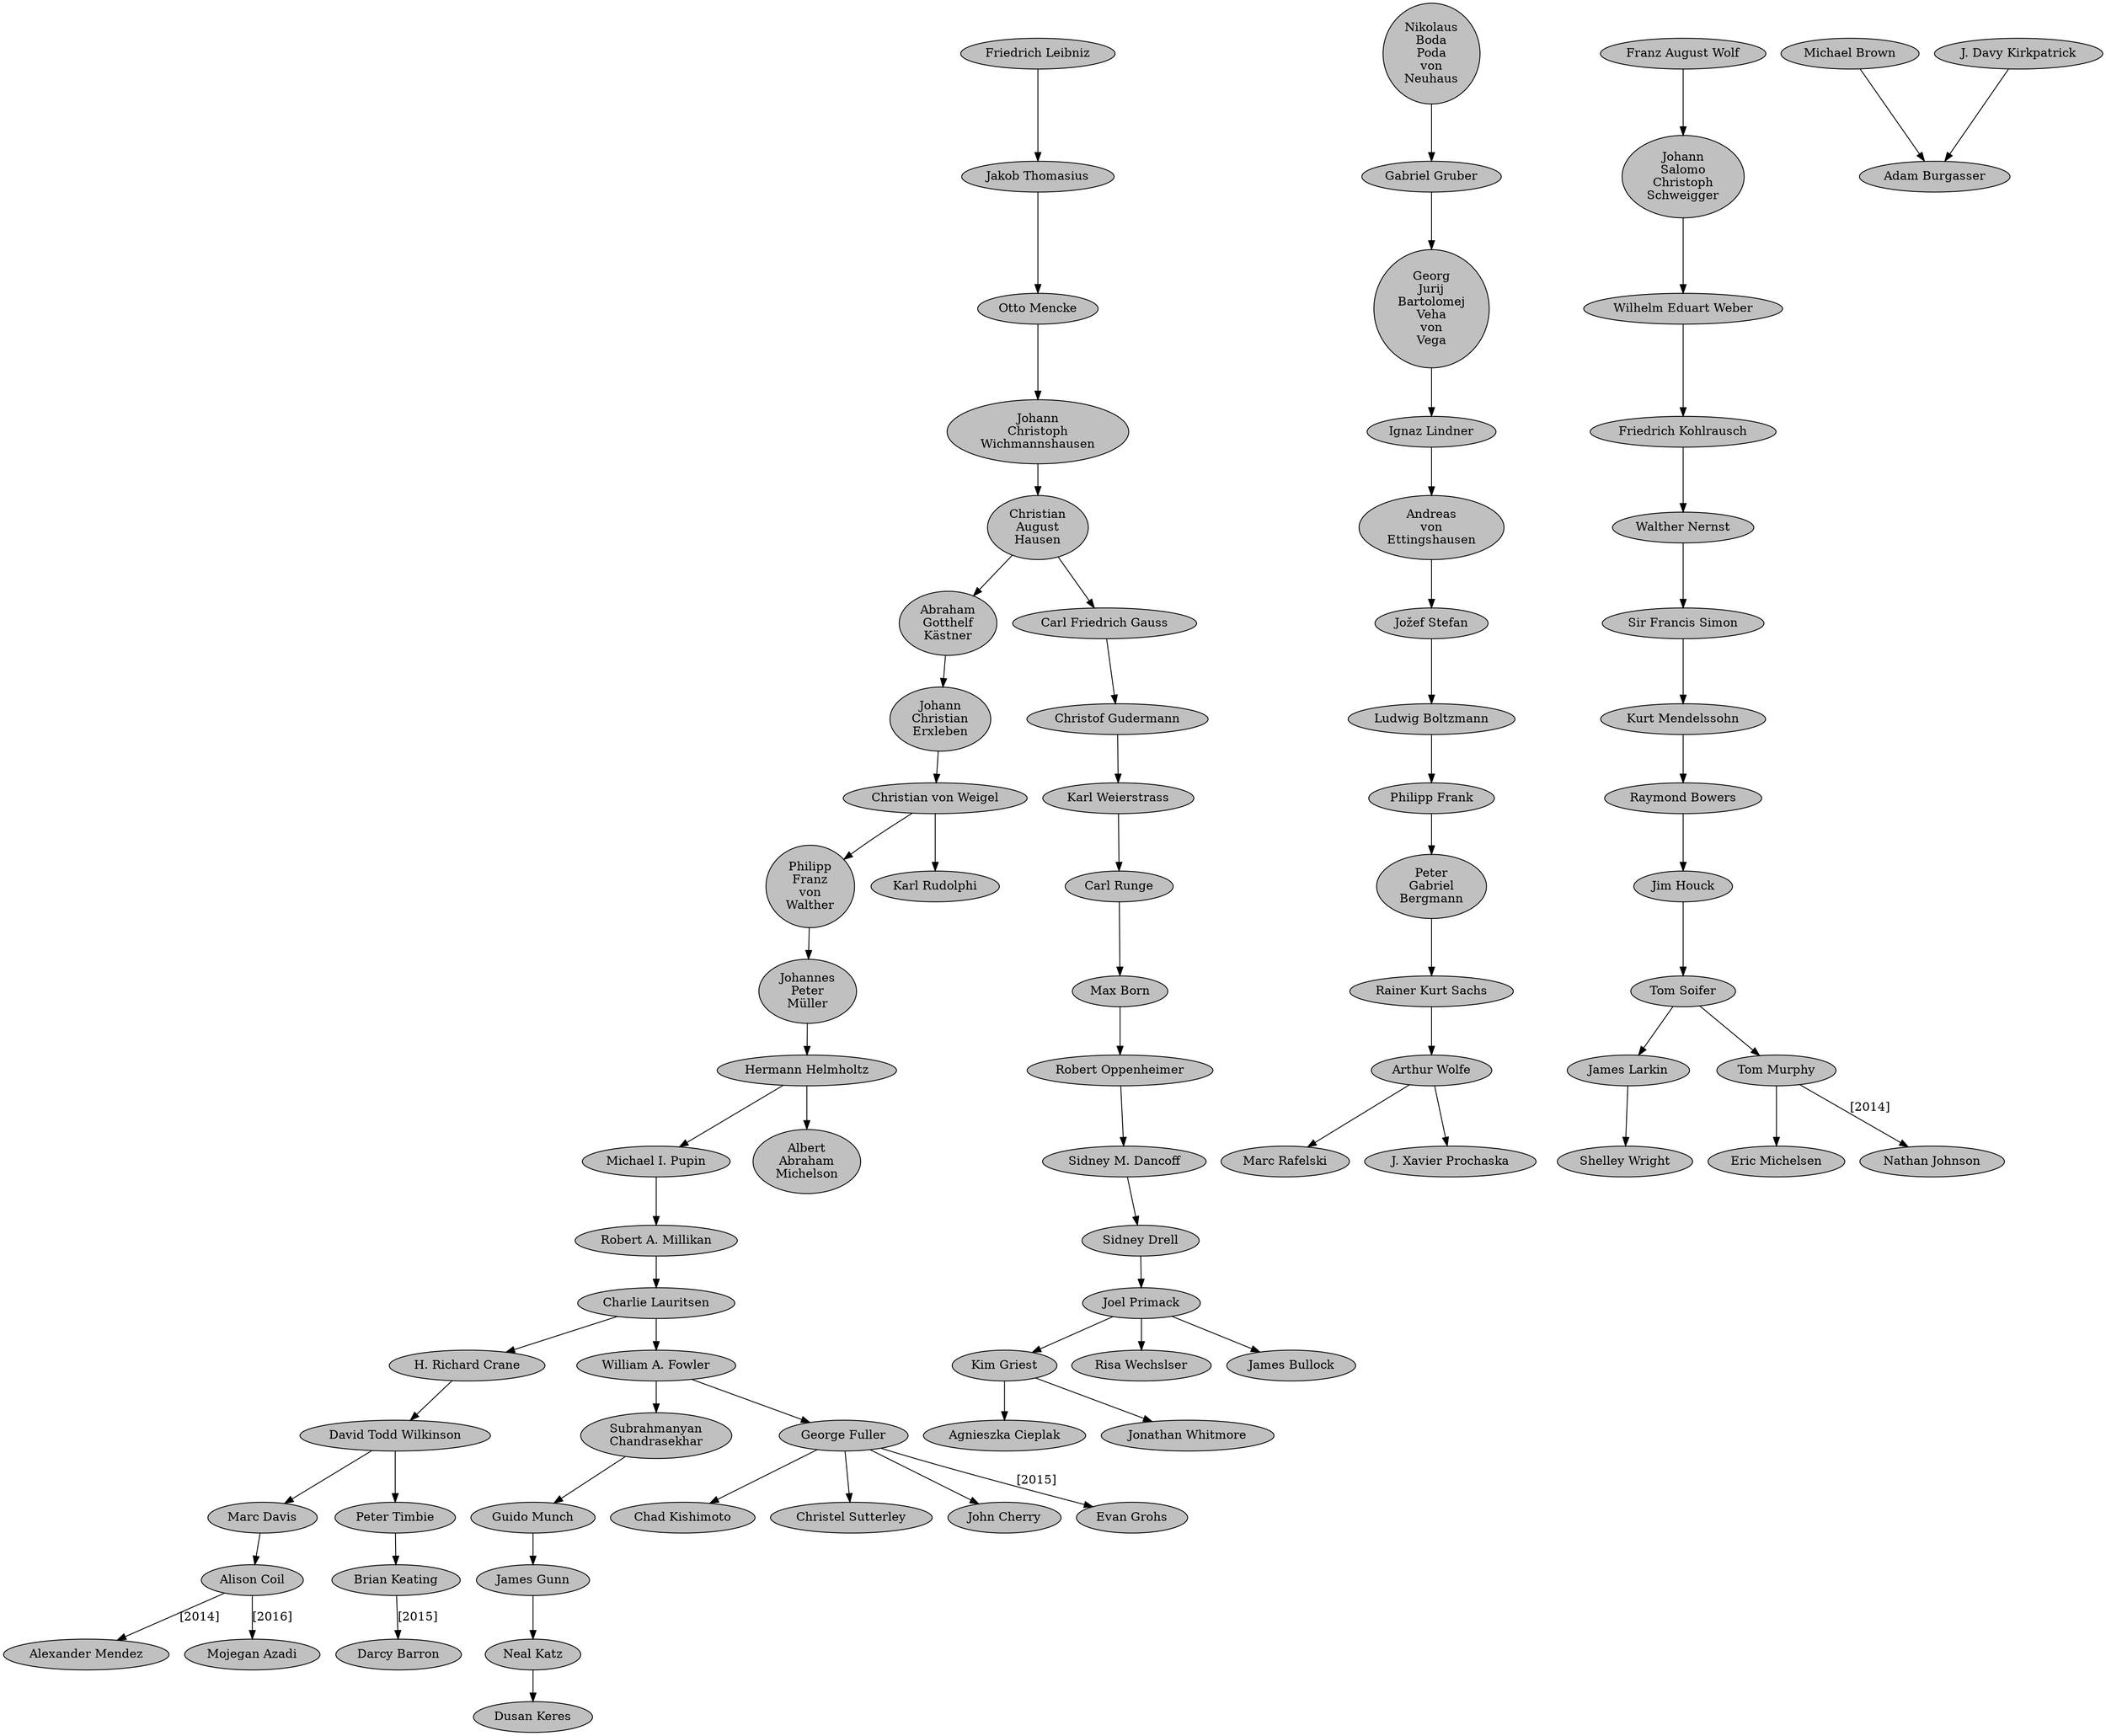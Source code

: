 strict digraph  {
	graph [encoding="UTF-8",
		forcelabel=True,
		splines=true,
		style="setlinewidth(2)"
	];
	node [fillcolor=gray,
		style=filled
	];
	"Johann
Christoph
Wichmannshausen" -> "Christian
August
Hausen";
	"Christian
August
Hausen" -> "Abraham
Gotthelf
Kästner";
	"Christian
August
Hausen" -> "Carl Friedrich Gauss";
	"Jožef Stefan" -> "Ludwig Boltzmann";
	"Ludwig Boltzmann" -> "Philipp Frank";
	"Tom Soifer" -> "James Larkin";
	"Tom Soifer" -> "Tom Murphy";
	"James Larkin" -> "Shelley Wright";
	"Tom Murphy" -> "Eric Michelsen";
	"Tom Murphy" -> "Nathan Johnson"	 [label="[2014]"];
	"Philipp
Franz
von
Walther" -> "Johannes
Peter
Müller";
	"Johannes
Peter
Müller" -> "Hermann Helmholtz";
	"Michael I. Pupin" -> "Robert A. Millikan";
	"Robert A. Millikan" -> "Charlie Lauritsen";
	"Marc Davis" -> "Alison Coil";
	"Alison Coil" -> "Alexander Mendez"	 [label="[2014]"];
	"Alison Coil" -> "Mojegan Azadi"	 [label="[2016]"];
	"Otto Mencke" -> "Johann
Christoph
Wichmannshausen";
	"H. Richard Crane" -> "David Todd Wilkinson";
	"David Todd Wilkinson" -> "Marc Davis";
	"David Todd Wilkinson" -> "Peter Timbie";
	"Joel Primack" -> "Kim Griest";
	"Joel Primack" -> "Risa Wechslser";
	"Joel Primack" -> "James Bullock";
	"Kim Griest" -> "Agnieszka Cieplak";
	"Kim Griest" -> "Jonathan Whitmore";
	"Friedrich Leibniz" -> "Jakob Thomasius";
	"Jakob Thomasius" -> "Otto Mencke";
	"Nikolaus
Boda
Poda
von
Neuhaus" -> "Gabriel Gruber";
	"Gabriel Gruber" -> "Georg
Jurij
Bartolomej
Veha
von
Vega";
	"Philipp Frank" -> "Peter
Gabriel
Bergmann";
	"Friedrich Kohlrausch" -> "Walther Nernst";
	"Walther Nernst" -> "Sir Francis Simon";
	"Hermann Helmholtz" -> "Michael I. Pupin";
	"Hermann Helmholtz" -> "Albert
Abraham
Michelson";
	"Andreas
von
Ettingshausen" -> "Jožef Stefan";
	"Subrahmanyan
Chandrasekhar" -> "Guido Munch";
	"Guido Munch" -> "James Gunn";
	"Ignaz Lindner" -> "Andreas
von
Ettingshausen";
	"Sidney M. Dancoff" -> "Sidney Drell";
	"Sidney Drell" -> "Joel Primack";
	"Wilhelm Eduart Weber" -> "Friedrich Kohlrausch";
	"Jim Houck" -> "Tom Soifer";
	"Michael Brown" -> "Adam Burgasser";
	"Brian Keating" -> "Darcy Barron"	 [label="[2015]"];
	"Rainer Kurt Sachs" -> "Arthur Wolfe";
	"Arthur Wolfe" -> "Marc Rafelski";
	"Arthur Wolfe" -> "J. Xavier Prochaska";
	"Abraham
Gotthelf
Kästner" -> "Johann
Christian
Erxleben";
	"Carl Friedrich Gauss" -> "Christof Gudermann";
	"Sir Francis Simon" -> "Kurt Mendelssohn";
	"Neal Katz" -> "Dusan Keres";
	"Raymond Bowers" -> "Jim Houck";
	"George Fuller" -> "Chad Kishimoto";
	"George Fuller" -> "Christel Sutterley";
	"George Fuller" -> "John Cherry";
	"George Fuller" -> "Evan Grohs"	 [label="[2015]"];
	"Johann
Salomo
Christoph
Schweigger" -> "Wilhelm Eduart Weber";
	"Robert Oppenheimer" -> "Sidney M. Dancoff";
	"Peter
Gabriel
Bergmann" -> "Rainer Kurt Sachs";
	"Charlie Lauritsen" -> "H. Richard Crane";
	"Charlie Lauritsen" -> "William A. Fowler";
	"Georg
Jurij
Bartolomej
Veha
von
Vega" -> "Ignaz Lindner";
	"James Gunn" -> "Neal Katz";
	"William A. Fowler" -> "Subrahmanyan
Chandrasekhar";
	"William A. Fowler" -> "George Fuller";
	"Kurt Mendelssohn" -> "Raymond Bowers";
	"Johann
Christian
Erxleben" -> "Christian von Weigel";
	"Christof Gudermann" -> "Karl Weierstrass";
	"J. Davy Kirkpatrick" -> "Adam Burgasser";
	"Karl Weierstrass" -> "Carl Runge";
	"Carl Runge" -> "Max Born";
	"Max Born" -> "Robert Oppenheimer";
	"Peter Timbie" -> "Brian Keating";
	"Christian von Weigel" -> "Philipp
Franz
von
Walther";
	"Christian von Weigel" -> "Karl Rudolphi";
	"Franz August Wolf" -> "Johann
Salomo
Christoph
Schweigger";
}
